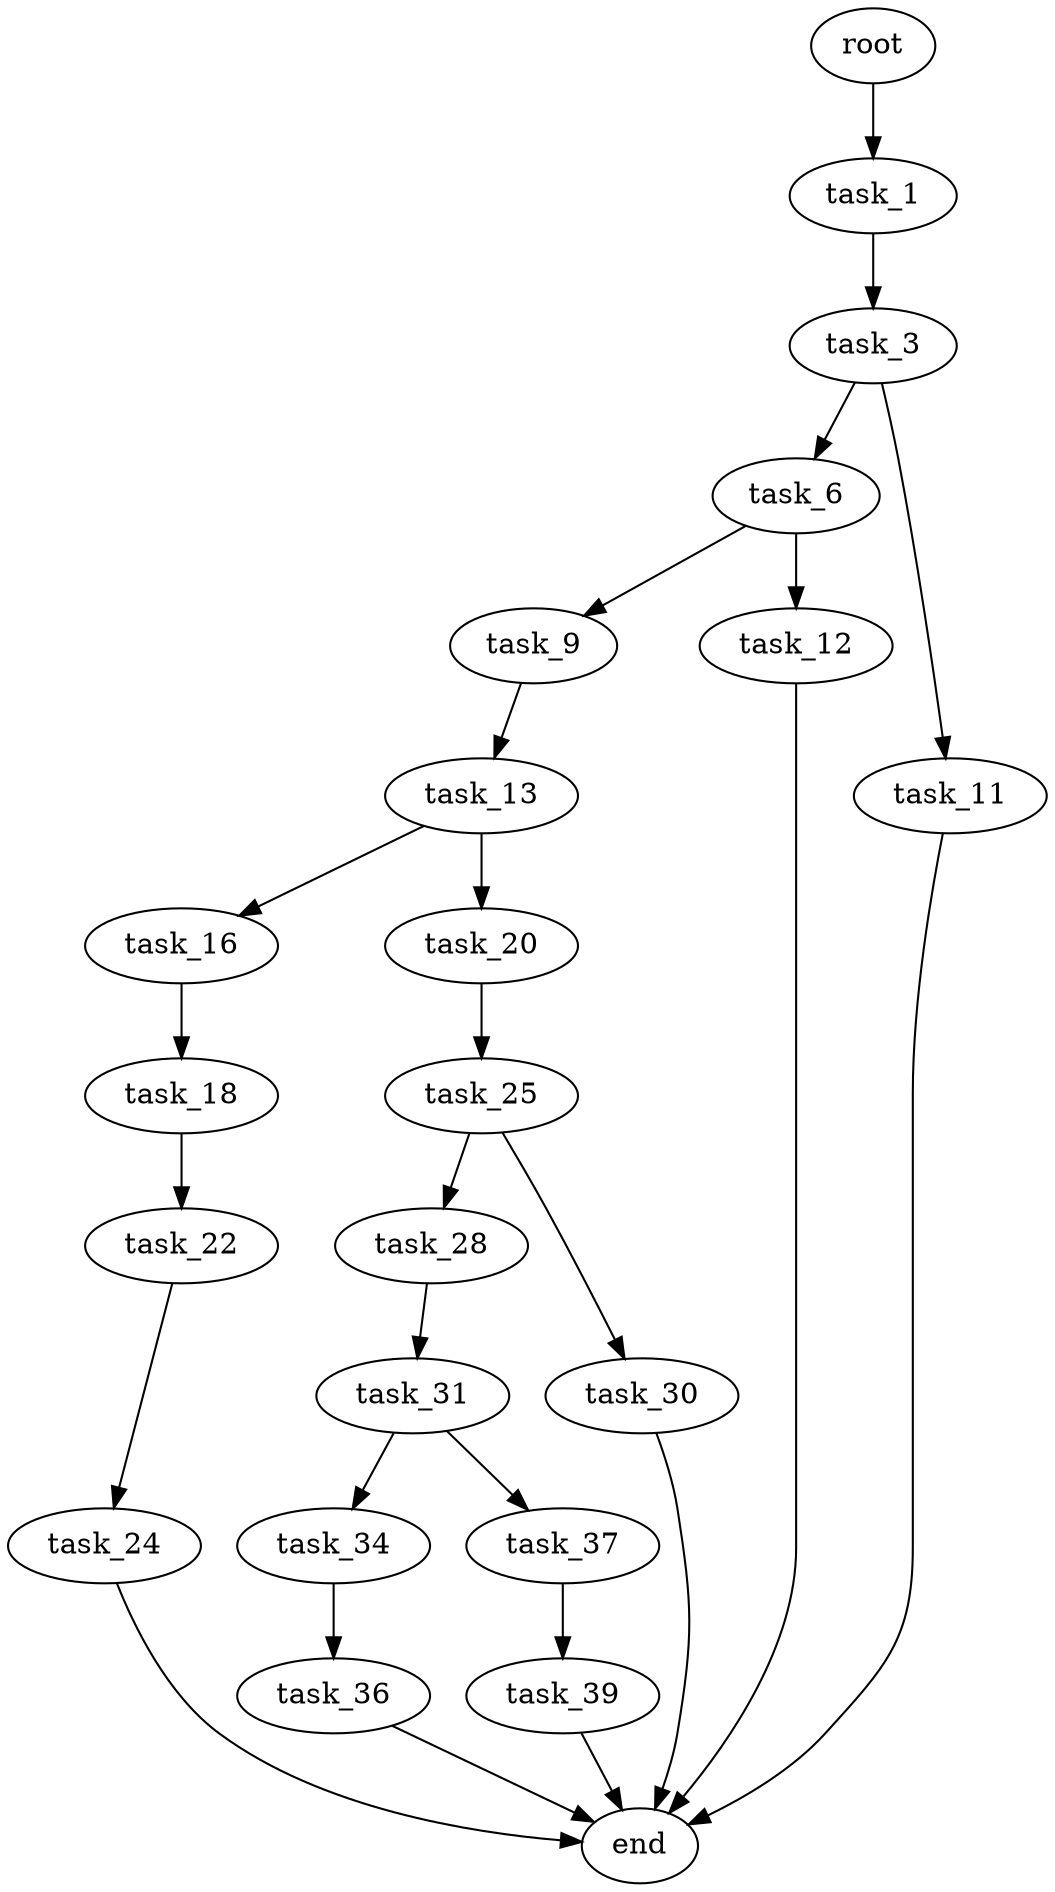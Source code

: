 digraph G {
  root [size="0.000000"];
  task_1 [size="37687729155.000000"];
  task_3 [size="68719476736.000000"];
  task_6 [size="50616440176.000000"];
  task_9 [size="157028974318.000000"];
  task_11 [size="26580863372.000000"];
  task_12 [size="200315854254.000000"];
  task_13 [size="41335469117.000000"];
  task_16 [size="782757789696.000000"];
  task_18 [size="33057945266.000000"];
  task_20 [size="410241588363.000000"];
  task_22 [size="28991029248.000000"];
  task_24 [size="10305556029.000000"];
  task_25 [size="7003015398.000000"];
  task_28 [size="22061761053.000000"];
  task_30 [size="1696168295.000000"];
  task_31 [size="18461379669.000000"];
  task_34 [size="6012271219.000000"];
  task_36 [size="782757789696.000000"];
  task_37 [size="1073741824000.000000"];
  task_39 [size="11001781806.000000"];
  end [size="0.000000"];

  root -> task_1 [size="1.000000"];
  task_1 -> task_3 [size="679477248.000000"];
  task_3 -> task_6 [size="134217728.000000"];
  task_3 -> task_11 [size="134217728.000000"];
  task_6 -> task_9 [size="75497472.000000"];
  task_6 -> task_12 [size="75497472.000000"];
  task_9 -> task_13 [size="134217728.000000"];
  task_11 -> end [size="1.000000"];
  task_12 -> end [size="1.000000"];
  task_13 -> task_16 [size="838860800.000000"];
  task_13 -> task_20 [size="838860800.000000"];
  task_16 -> task_18 [size="679477248.000000"];
  task_18 -> task_22 [size="33554432.000000"];
  task_20 -> task_25 [size="301989888.000000"];
  task_22 -> task_24 [size="75497472.000000"];
  task_24 -> end [size="1.000000"];
  task_25 -> task_28 [size="134217728.000000"];
  task_25 -> task_30 [size="134217728.000000"];
  task_28 -> task_31 [size="411041792.000000"];
  task_30 -> end [size="1.000000"];
  task_31 -> task_34 [size="33554432.000000"];
  task_31 -> task_37 [size="33554432.000000"];
  task_34 -> task_36 [size="134217728.000000"];
  task_36 -> end [size="1.000000"];
  task_37 -> task_39 [size="838860800.000000"];
  task_39 -> end [size="1.000000"];
}
